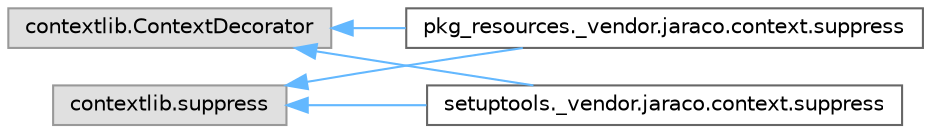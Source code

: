 digraph "Graphical Class Hierarchy"
{
 // LATEX_PDF_SIZE
  bgcolor="transparent";
  edge [fontname=Helvetica,fontsize=10,labelfontname=Helvetica,labelfontsize=10];
  node [fontname=Helvetica,fontsize=10,shape=box,height=0.2,width=0.4];
  rankdir="LR";
  Node0 [id="Node000000",label="contextlib.ContextDecorator",height=0.2,width=0.4,color="grey60", fillcolor="#E0E0E0", style="filled",tooltip=" "];
  Node0 -> Node1 [id="edge1006_Node000000_Node000001",dir="back",color="steelblue1",style="solid",tooltip=" "];
  Node1 [id="Node000001",label="pkg_resources._vendor.jaraco.context.suppress",height=0.2,width=0.4,color="grey40", fillcolor="white", style="filled",URL="$classpkg__resources_1_1__vendor_1_1jaraco_1_1context_1_1suppress.html",tooltip=" "];
  Node0 -> Node3 [id="edge1007_Node000000_Node000003",dir="back",color="steelblue1",style="solid",tooltip=" "];
  Node3 [id="Node000003",label="setuptools._vendor.jaraco.context.suppress",height=0.2,width=0.4,color="grey40", fillcolor="white", style="filled",URL="$classsetuptools_1_1__vendor_1_1jaraco_1_1context_1_1suppress.html",tooltip=" "];
  Node2 [id="Node000002",label="contextlib.suppress",height=0.2,width=0.4,color="grey60", fillcolor="#E0E0E0", style="filled",tooltip=" "];
  Node2 -> Node1 [id="edge1008_Node000002_Node000001",dir="back",color="steelblue1",style="solid",tooltip=" "];
  Node2 -> Node3 [id="edge1009_Node000002_Node000003",dir="back",color="steelblue1",style="solid",tooltip=" "];
}
